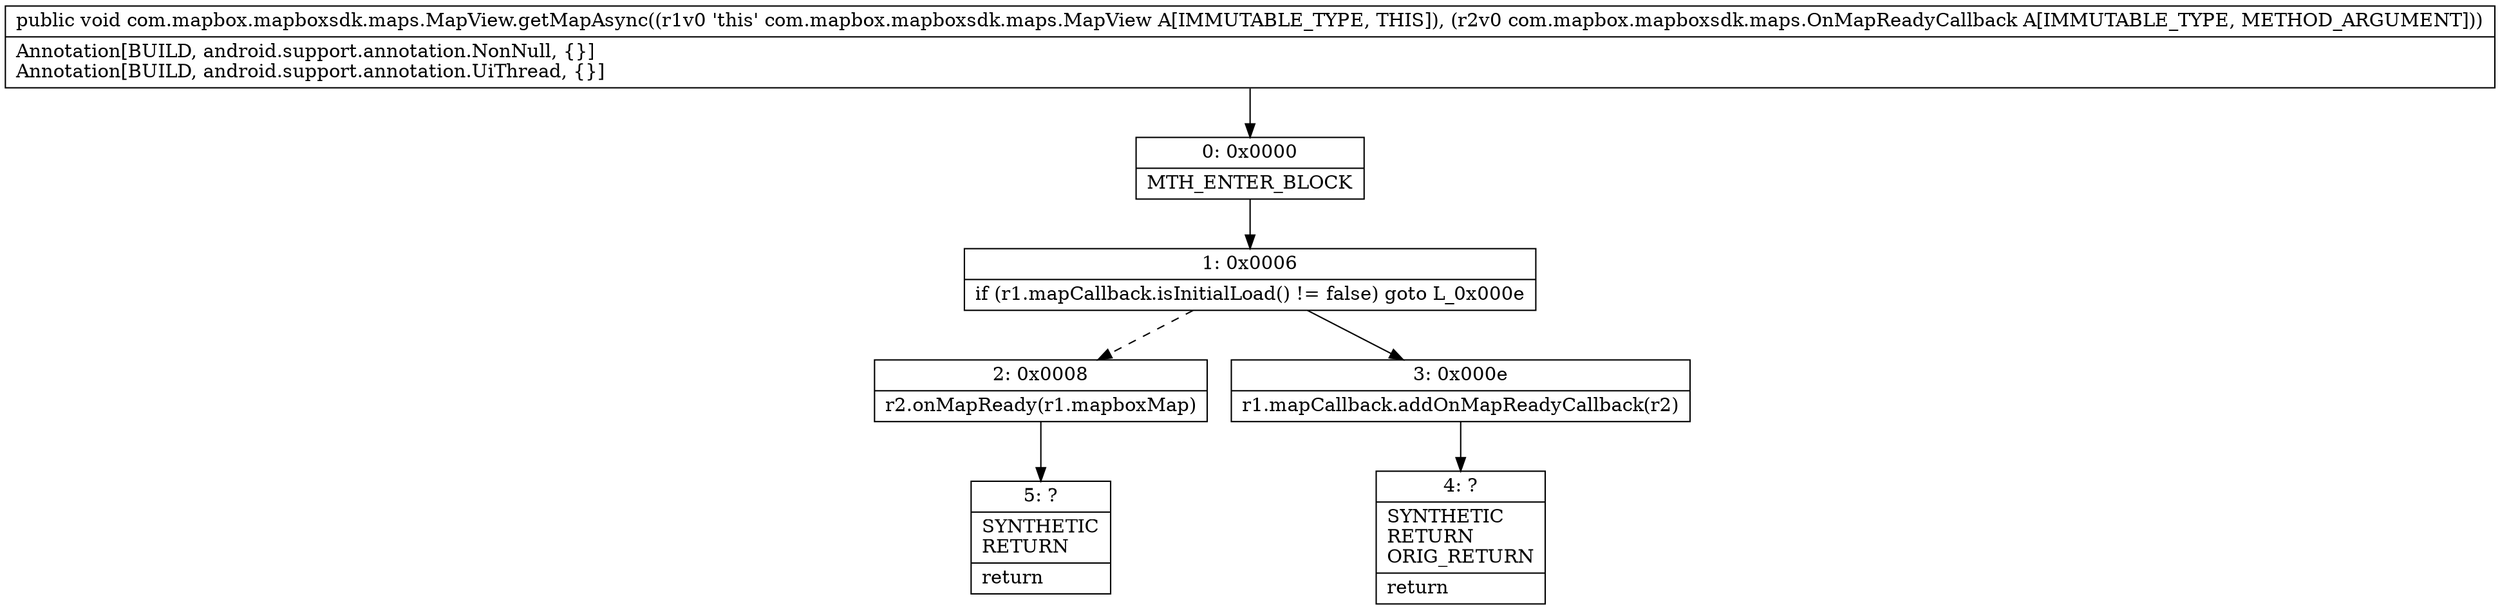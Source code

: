 digraph "CFG forcom.mapbox.mapboxsdk.maps.MapView.getMapAsync(Lcom\/mapbox\/mapboxsdk\/maps\/OnMapReadyCallback;)V" {
Node_0 [shape=record,label="{0\:\ 0x0000|MTH_ENTER_BLOCK\l}"];
Node_1 [shape=record,label="{1\:\ 0x0006|if (r1.mapCallback.isInitialLoad() != false) goto L_0x000e\l}"];
Node_2 [shape=record,label="{2\:\ 0x0008|r2.onMapReady(r1.mapboxMap)\l}"];
Node_3 [shape=record,label="{3\:\ 0x000e|r1.mapCallback.addOnMapReadyCallback(r2)\l}"];
Node_4 [shape=record,label="{4\:\ ?|SYNTHETIC\lRETURN\lORIG_RETURN\l|return\l}"];
Node_5 [shape=record,label="{5\:\ ?|SYNTHETIC\lRETURN\l|return\l}"];
MethodNode[shape=record,label="{public void com.mapbox.mapboxsdk.maps.MapView.getMapAsync((r1v0 'this' com.mapbox.mapboxsdk.maps.MapView A[IMMUTABLE_TYPE, THIS]), (r2v0 com.mapbox.mapboxsdk.maps.OnMapReadyCallback A[IMMUTABLE_TYPE, METHOD_ARGUMENT]))  | Annotation[BUILD, android.support.annotation.NonNull, \{\}]\lAnnotation[BUILD, android.support.annotation.UiThread, \{\}]\l}"];
MethodNode -> Node_0;
Node_0 -> Node_1;
Node_1 -> Node_2[style=dashed];
Node_1 -> Node_3;
Node_2 -> Node_5;
Node_3 -> Node_4;
}

